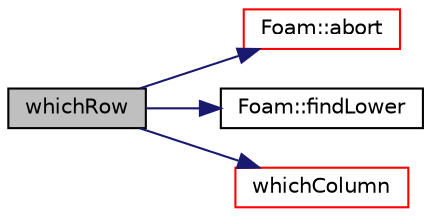 digraph "whichRow"
{
  bgcolor="transparent";
  edge [fontname="Helvetica",fontsize="10",labelfontname="Helvetica",labelfontsize="10"];
  node [fontname="Helvetica",fontsize="10",shape=record];
  rankdir="LR";
  Node562 [label="whichRow",height=0.2,width=0.4,color="black", fillcolor="grey75", style="filled", fontcolor="black"];
  Node562 -> Node563 [color="midnightblue",fontsize="10",style="solid",fontname="Helvetica"];
  Node563 [label="Foam::abort",height=0.2,width=0.4,color="red",URL="$a21851.html#a447107a607d03e417307c203fa5fb44b"];
  Node562 -> Node608 [color="midnightblue",fontsize="10",style="solid",fontname="Helvetica"];
  Node608 [label="Foam::findLower",height=0.2,width=0.4,color="black",URL="$a21851.html#a3e7bb0d50f5b31a0dbbf2a6db45a23d9",tooltip="Find last element < given value in sorted list and return index,. "];
  Node562 -> Node609 [color="midnightblue",fontsize="10",style="solid",fontname="Helvetica"];
  Node609 [label="whichColumn",height=0.2,width=0.4,color="red",URL="$a22445.html#abbfd7edb468ca8c03bb67eeeedb47165",tooltip="Get column index (j) given above row. "];
}
